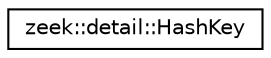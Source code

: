 digraph "Graphical Class Hierarchy"
{
 // LATEX_PDF_SIZE
  edge [fontname="Helvetica",fontsize="10",labelfontname="Helvetica",labelfontsize="10"];
  node [fontname="Helvetica",fontsize="10",shape=record];
  rankdir="LR";
  Node0 [label="zeek::detail::HashKey",height=0.2,width=0.4,color="black", fillcolor="white", style="filled",URL="$d7/da7/classzeek_1_1detail_1_1HashKey.html",tooltip=" "];
}

